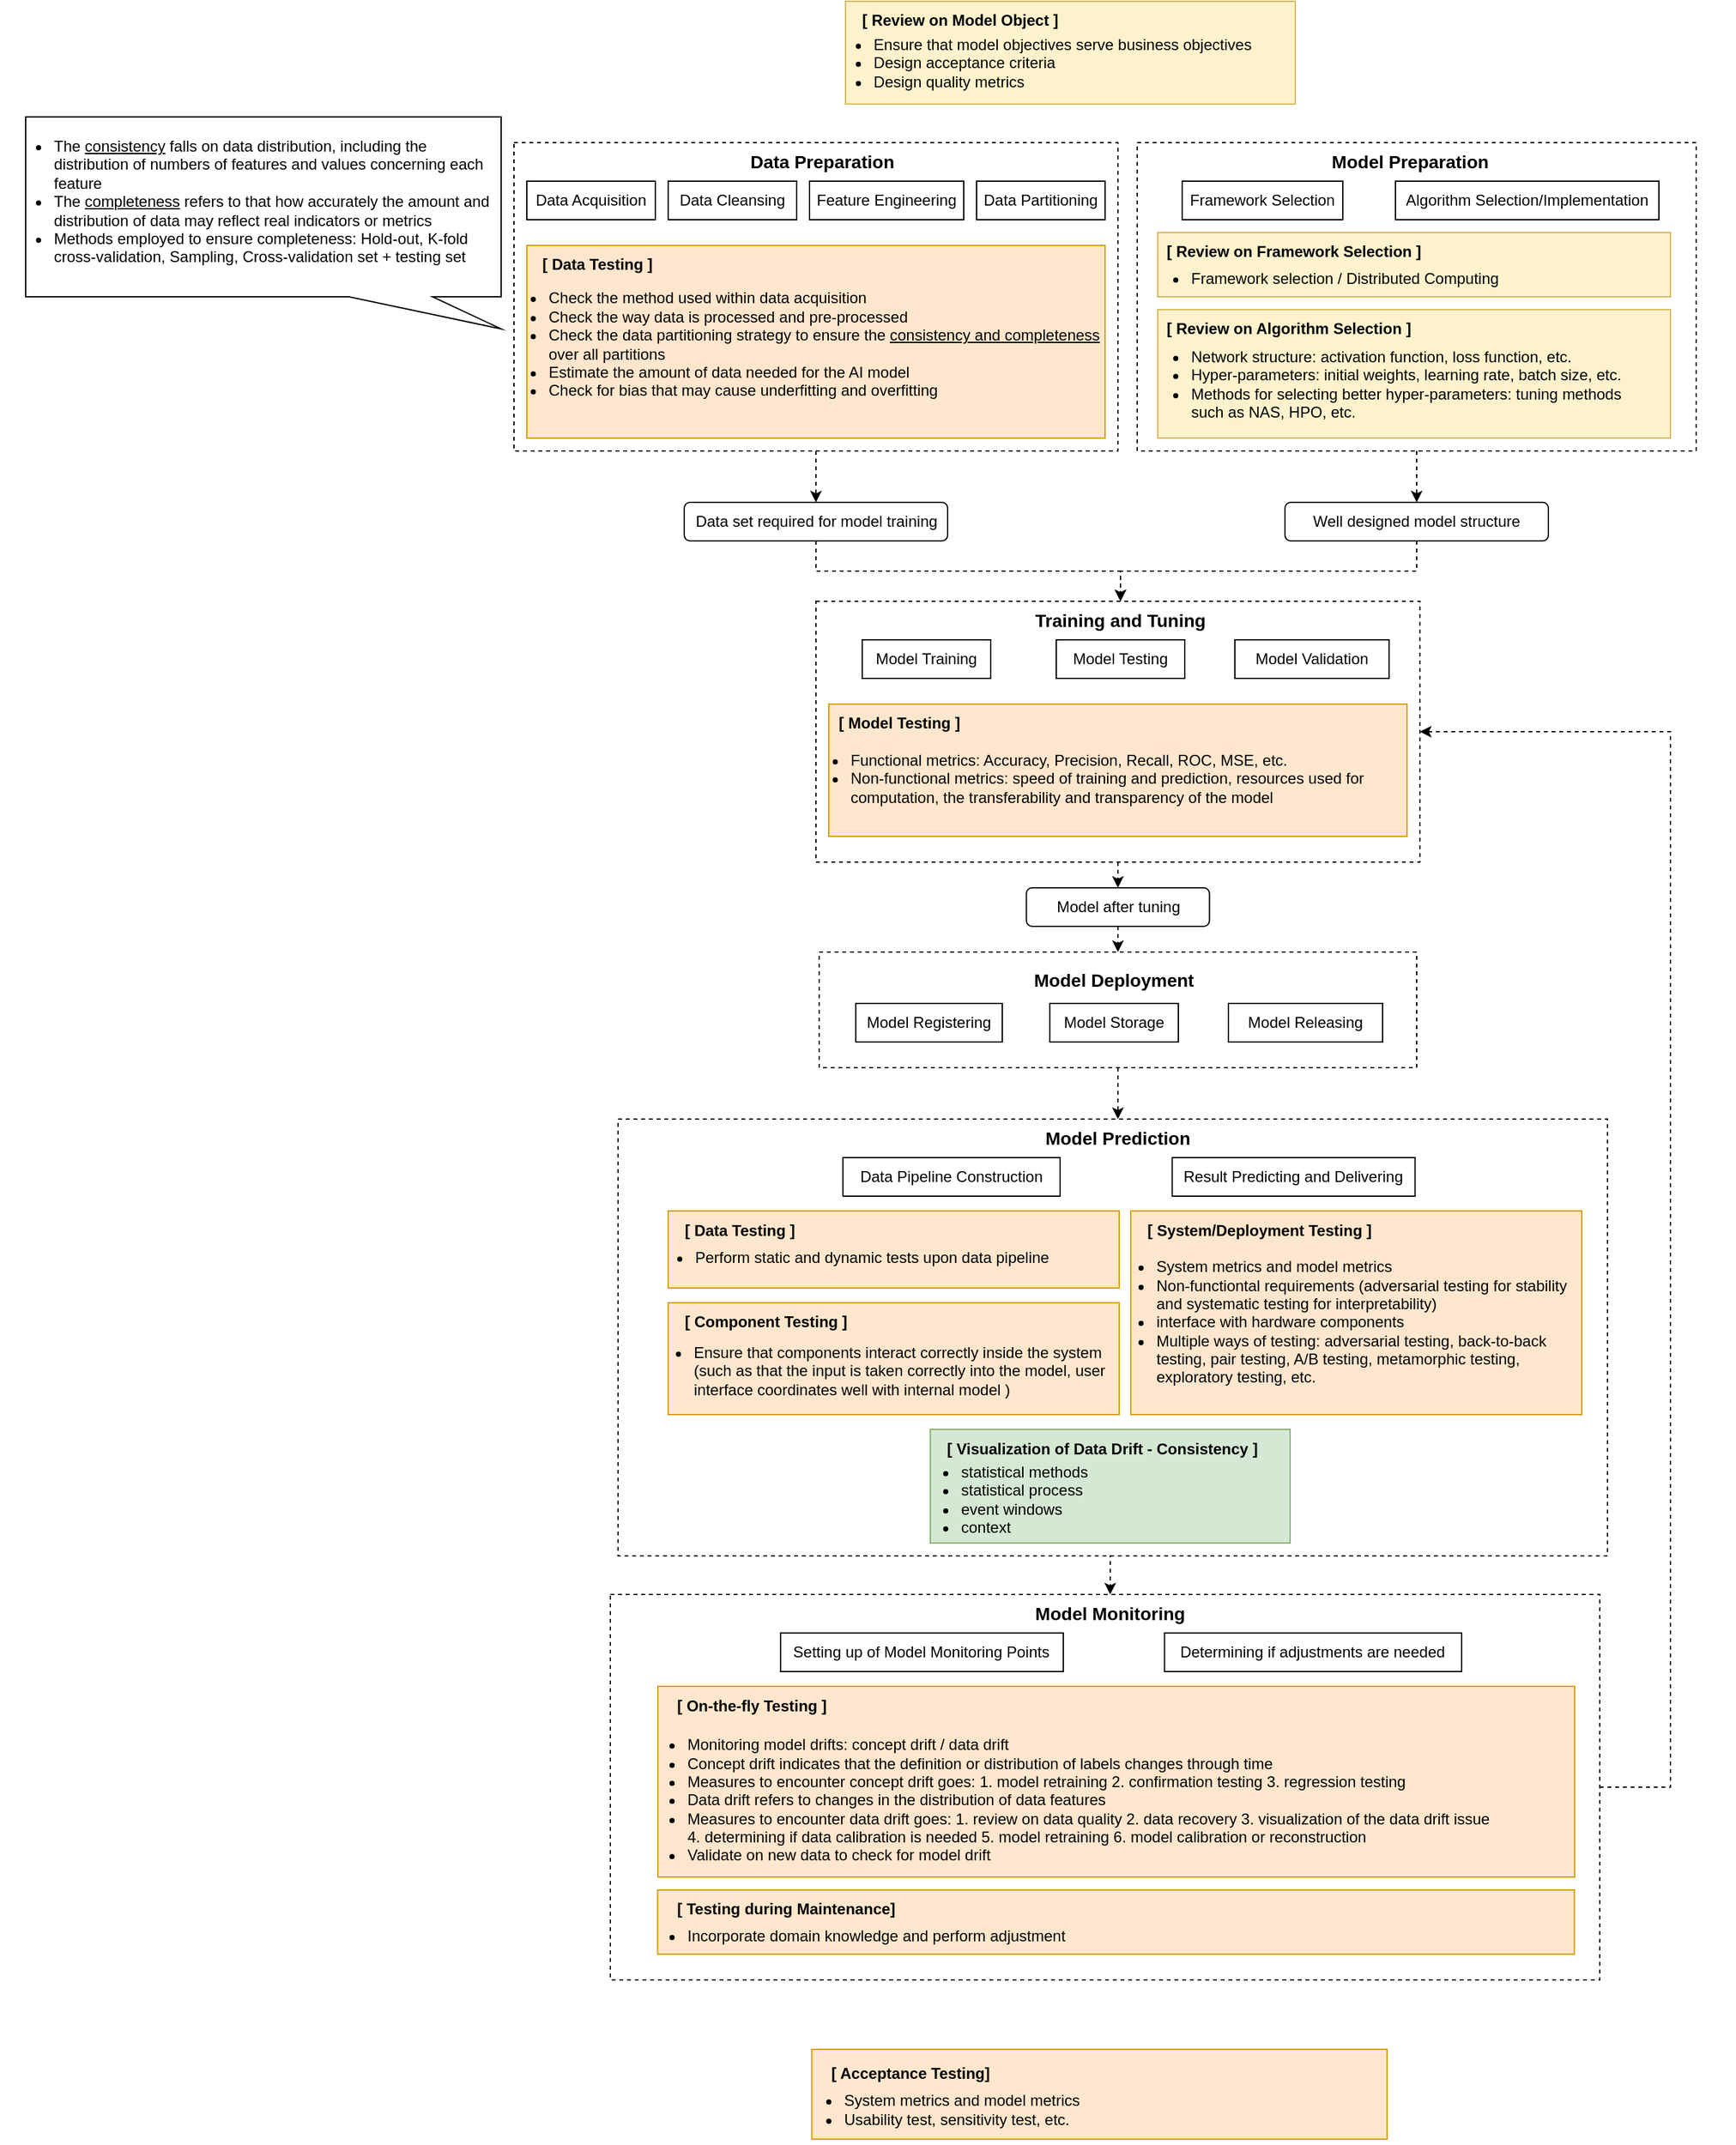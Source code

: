 <mxfile version="21.7.5" type="github">
  <diagram name="第 1 页" id="T-YpjzNNBdXZqOawI-ND">
    <mxGraphModel dx="2034" dy="815" grid="1" gridSize="10" guides="1" tooltips="1" connect="1" arrows="1" fold="1" page="1" pageScale="1" pageWidth="827" pageHeight="1169" math="0" shadow="0">
      <root>
        <mxCell id="0" />
        <mxCell id="1" parent="0" />
        <mxCell id="1vdsH9jNWgMkFRjSjvrM-1" value="" style="rounded=0;whiteSpace=wrap;html=1;fillColor=#fff2cc;strokeColor=#d6b656;" vertex="1" parent="1">
          <mxGeometry x="498" y="130" width="350" height="80" as="geometry" />
        </mxCell>
        <mxCell id="1vdsH9jNWgMkFRjSjvrM-2" value="[ Review on Model Object ]&amp;nbsp;" style="text;html=1;strokeColor=none;fillColor=none;align=center;verticalAlign=middle;whiteSpace=wrap;rounded=0;fontStyle=1" vertex="1" parent="1">
          <mxGeometry x="484" y="130" width="210" height="30" as="geometry" />
        </mxCell>
        <mxCell id="1vdsH9jNWgMkFRjSjvrM-3" value="&lt;ul&gt;&lt;li&gt;&lt;span style=&quot;background-color: initial;&quot;&gt;Ensure that model objectives serve business objectives&lt;/span&gt;&lt;br&gt;&lt;/li&gt;&lt;li style=&quot;text-align: left;&quot;&gt;Design acceptance criteria&lt;br&gt;&lt;/li&gt;&lt;li style=&quot;text-align: left;&quot;&gt;Design quality metrics&lt;/li&gt;&lt;/ul&gt;" style="text;html=1;strokeColor=none;fillColor=none;align=center;verticalAlign=middle;whiteSpace=wrap;rounded=0;" vertex="1" parent="1">
          <mxGeometry x="444" y="163" width="406" height="30" as="geometry" />
        </mxCell>
        <mxCell id="1vdsH9jNWgMkFRjSjvrM-39" style="edgeStyle=orthogonalEdgeStyle;rounded=0;orthogonalLoop=1;jettySize=auto;html=1;exitX=0.5;exitY=1;exitDx=0;exitDy=0;entryX=0.5;entryY=0;entryDx=0;entryDy=0;dashed=1;" edge="1" parent="1" source="1vdsH9jNWgMkFRjSjvrM-4" target="1vdsH9jNWgMkFRjSjvrM-37">
          <mxGeometry relative="1" as="geometry" />
        </mxCell>
        <mxCell id="1vdsH9jNWgMkFRjSjvrM-4" value="" style="rounded=0;whiteSpace=wrap;html=1;fillColor=none;dashed=1;" vertex="1" parent="1">
          <mxGeometry x="240" y="240" width="470" height="240" as="geometry" />
        </mxCell>
        <mxCell id="1vdsH9jNWgMkFRjSjvrM-5" value="Data Preparation" style="text;html=1;strokeColor=none;fillColor=none;align=center;verticalAlign=middle;whiteSpace=wrap;rounded=0;fontStyle=1;fontSize=14;" vertex="1" parent="1">
          <mxGeometry x="420" y="240" width="120" height="30" as="geometry" />
        </mxCell>
        <mxCell id="1vdsH9jNWgMkFRjSjvrM-6" value="Data Acquisition" style="rounded=0;whiteSpace=wrap;html=1;" vertex="1" parent="1">
          <mxGeometry x="250" y="270" width="100" height="30" as="geometry" />
        </mxCell>
        <mxCell id="1vdsH9jNWgMkFRjSjvrM-7" value="Data Cleansing" style="rounded=0;whiteSpace=wrap;html=1;" vertex="1" parent="1">
          <mxGeometry x="360" y="270" width="100" height="30" as="geometry" />
        </mxCell>
        <mxCell id="1vdsH9jNWgMkFRjSjvrM-8" value="Feature Engineering" style="rounded=0;whiteSpace=wrap;html=1;" vertex="1" parent="1">
          <mxGeometry x="470" y="270" width="120" height="30" as="geometry" />
        </mxCell>
        <mxCell id="1vdsH9jNWgMkFRjSjvrM-9" value="Data Partitioning" style="rounded=0;whiteSpace=wrap;html=1;" vertex="1" parent="1">
          <mxGeometry x="600" y="270" width="100" height="30" as="geometry" />
        </mxCell>
        <mxCell id="1vdsH9jNWgMkFRjSjvrM-11" value="" style="rounded=0;whiteSpace=wrap;html=1;fillColor=#ffe6cc;strokeColor=#d79b00;" vertex="1" parent="1">
          <mxGeometry x="250" y="320" width="450" height="150" as="geometry" />
        </mxCell>
        <mxCell id="1vdsH9jNWgMkFRjSjvrM-10" value="&lt;ul&gt;&lt;li&gt;Check the method used within data acquisition&lt;br&gt;&lt;/li&gt;&lt;li style=&quot;&quot;&gt;Check the way data is processed and pre-processed&lt;/li&gt;&lt;li style=&quot;&quot;&gt;Check the data partitioning strategy to ensure the &lt;u style=&quot;&quot;&gt;consistency and completeness&lt;/u&gt; over all partitions&lt;/li&gt;&lt;li style=&quot;&quot;&gt;Estimate the amount of data needed for the AI model&lt;/li&gt;&lt;li style=&quot;&quot;&gt;Check for bias that may cause underfitting and overfitting&lt;/li&gt;&lt;/ul&gt;" style="text;html=1;strokeColor=none;fillColor=none;align=left;verticalAlign=middle;whiteSpace=wrap;rounded=0;" vertex="1" parent="1">
          <mxGeometry x="225" y="332" width="480" height="130" as="geometry" />
        </mxCell>
        <mxCell id="1vdsH9jNWgMkFRjSjvrM-12" value="[ Data Testing ]" style="text;html=1;strokeColor=none;fillColor=none;align=center;verticalAlign=middle;whiteSpace=wrap;rounded=0;fontStyle=1" vertex="1" parent="1">
          <mxGeometry x="230" y="320" width="150" height="30" as="geometry" />
        </mxCell>
        <mxCell id="1vdsH9jNWgMkFRjSjvrM-13" value="" style="shape=callout;whiteSpace=wrap;html=1;perimeter=calloutPerimeter;position2=1;base=65;size=25;position=0.68;" vertex="1" parent="1">
          <mxGeometry x="-140" y="220" width="370" height="165" as="geometry" />
        </mxCell>
        <mxCell id="1vdsH9jNWgMkFRjSjvrM-16" value="&lt;ul&gt;&lt;li&gt;The &lt;u&gt;consistency&lt;/u&gt; falls on data distribution, including the distribution of numbers of features and values concerning each feature&lt;/li&gt;&lt;li&gt;The &lt;u&gt;completeness&lt;/u&gt; refers to that how accurately the amount and distribution of data may reflect real indicators or metrics&lt;/li&gt;&lt;li&gt;Methods employed to ensure completeness: Hold-out, K-fold cross-validation, Sampling, Cross-validation set + testing set&lt;/li&gt;&lt;/ul&gt;" style="text;html=1;strokeColor=none;fillColor=none;align=left;verticalAlign=top;whiteSpace=wrap;rounded=0;" vertex="1" parent="1">
          <mxGeometry x="-160" y="217" width="385" height="133" as="geometry" />
        </mxCell>
        <mxCell id="1vdsH9jNWgMkFRjSjvrM-40" style="edgeStyle=orthogonalEdgeStyle;rounded=0;orthogonalLoop=1;jettySize=auto;html=1;exitX=0.5;exitY=1;exitDx=0;exitDy=0;entryX=0.5;entryY=0;entryDx=0;entryDy=0;dashed=1;" edge="1" parent="1" source="1vdsH9jNWgMkFRjSjvrM-18" target="1vdsH9jNWgMkFRjSjvrM-38">
          <mxGeometry relative="1" as="geometry" />
        </mxCell>
        <mxCell id="1vdsH9jNWgMkFRjSjvrM-18" value="" style="rounded=0;whiteSpace=wrap;html=1;fillColor=none;dashed=1;" vertex="1" parent="1">
          <mxGeometry x="725" y="240" width="435" height="240" as="geometry" />
        </mxCell>
        <mxCell id="1vdsH9jNWgMkFRjSjvrM-19" value="Model Preparation" style="text;html=1;strokeColor=none;fillColor=none;align=center;verticalAlign=middle;whiteSpace=wrap;rounded=0;fontStyle=1;fontSize=14;" vertex="1" parent="1">
          <mxGeometry x="870" y="240" width="135" height="30" as="geometry" />
        </mxCell>
        <mxCell id="1vdsH9jNWgMkFRjSjvrM-20" value="Framework Selection" style="rounded=0;whiteSpace=wrap;html=1;" vertex="1" parent="1">
          <mxGeometry x="760" y="270" width="125" height="30" as="geometry" />
        </mxCell>
        <mxCell id="1vdsH9jNWgMkFRjSjvrM-22" value="Algorithm Selection/Implementation" style="rounded=0;whiteSpace=wrap;html=1;" vertex="1" parent="1">
          <mxGeometry x="926" y="270" width="205" height="30" as="geometry" />
        </mxCell>
        <mxCell id="1vdsH9jNWgMkFRjSjvrM-28" value="" style="rounded=0;whiteSpace=wrap;html=1;fillColor=#fff2cc;strokeColor=#d6b656;" vertex="1" parent="1">
          <mxGeometry x="741" y="310" width="399" height="50" as="geometry" />
        </mxCell>
        <mxCell id="1vdsH9jNWgMkFRjSjvrM-29" value="[ Review on Framework Selection ]&amp;nbsp;" style="text;html=1;strokeColor=none;fillColor=none;align=left;verticalAlign=middle;whiteSpace=wrap;rounded=0;fontStyle=1" vertex="1" parent="1">
          <mxGeometry x="746" y="310" width="210" height="30" as="geometry" />
        </mxCell>
        <mxCell id="1vdsH9jNWgMkFRjSjvrM-30" value="&lt;ul&gt;&lt;li&gt;Framework selection / Distributed Computing&lt;/li&gt;&lt;/ul&gt;" style="text;html=1;strokeColor=none;fillColor=none;align=left;verticalAlign=middle;whiteSpace=wrap;rounded=0;" vertex="1" parent="1">
          <mxGeometry x="725" y="331" width="406" height="30" as="geometry" />
        </mxCell>
        <mxCell id="1vdsH9jNWgMkFRjSjvrM-33" value="" style="rounded=0;whiteSpace=wrap;html=1;fillColor=#fff2cc;strokeColor=#d6b656;" vertex="1" parent="1">
          <mxGeometry x="741" y="370" width="399" height="100" as="geometry" />
        </mxCell>
        <mxCell id="1vdsH9jNWgMkFRjSjvrM-34" value="[ Review on Algorithm Selection ]&amp;nbsp;" style="text;html=1;strokeColor=none;fillColor=none;align=left;verticalAlign=middle;whiteSpace=wrap;rounded=0;fontStyle=1" vertex="1" parent="1">
          <mxGeometry x="746" y="370" width="210" height="30" as="geometry" />
        </mxCell>
        <mxCell id="1vdsH9jNWgMkFRjSjvrM-36" value="&lt;ul&gt;&lt;li&gt;Network structure: activation function, loss function, etc.&lt;/li&gt;&lt;li&gt;Hyper-parameters: initial weights, learning rate, batch size, etc.&lt;/li&gt;&lt;li&gt;Methods for selecting better hyper-parameters: tuning methods such as NAS, HPO, etc.&lt;/li&gt;&lt;/ul&gt;" style="text;html=1;strokeColor=none;fillColor=none;align=left;verticalAlign=middle;whiteSpace=wrap;rounded=0;" vertex="1" parent="1">
          <mxGeometry x="725" y="385" width="405" height="85" as="geometry" />
        </mxCell>
        <mxCell id="1vdsH9jNWgMkFRjSjvrM-51" style="edgeStyle=orthogonalEdgeStyle;rounded=0;orthogonalLoop=1;jettySize=auto;html=1;exitX=0.5;exitY=1;exitDx=0;exitDy=0;entryX=0.5;entryY=0;entryDx=0;entryDy=0;dashed=1;" edge="1" parent="1" source="1vdsH9jNWgMkFRjSjvrM-37" target="1vdsH9jNWgMkFRjSjvrM-43">
          <mxGeometry relative="1" as="geometry" />
        </mxCell>
        <mxCell id="1vdsH9jNWgMkFRjSjvrM-37" value="Data set required for model training" style="rounded=1;whiteSpace=wrap;html=1;fillColor=none;" vertex="1" parent="1">
          <mxGeometry x="372.5" y="520" width="205" height="30" as="geometry" />
        </mxCell>
        <mxCell id="1vdsH9jNWgMkFRjSjvrM-52" style="edgeStyle=orthogonalEdgeStyle;rounded=0;orthogonalLoop=1;jettySize=auto;html=1;exitX=0.5;exitY=1;exitDx=0;exitDy=0;entryX=0.5;entryY=0;entryDx=0;entryDy=0;dashed=1;" edge="1" parent="1" source="1vdsH9jNWgMkFRjSjvrM-38" target="1vdsH9jNWgMkFRjSjvrM-43">
          <mxGeometry relative="1" as="geometry" />
        </mxCell>
        <mxCell id="1vdsH9jNWgMkFRjSjvrM-38" value="Well designed model structure" style="rounded=1;whiteSpace=wrap;html=1;fillColor=none;" vertex="1" parent="1">
          <mxGeometry x="840" y="520" width="205" height="30" as="geometry" />
        </mxCell>
        <mxCell id="1vdsH9jNWgMkFRjSjvrM-41" style="edgeStyle=orthogonalEdgeStyle;rounded=0;orthogonalLoop=1;jettySize=auto;html=1;exitX=0.5;exitY=1;exitDx=0;exitDy=0;entryX=0.5;entryY=0;entryDx=0;entryDy=0;dashed=1;" edge="1" parent="1" source="1vdsH9jNWgMkFRjSjvrM-42" target="1vdsH9jNWgMkFRjSjvrM-53">
          <mxGeometry relative="1" as="geometry">
            <mxPoint x="710" y="877" as="targetPoint" />
          </mxGeometry>
        </mxCell>
        <mxCell id="1vdsH9jNWgMkFRjSjvrM-42" value="" style="rounded=0;whiteSpace=wrap;html=1;fillColor=none;dashed=1;" vertex="1" parent="1">
          <mxGeometry x="475" y="597" width="470" height="203" as="geometry" />
        </mxCell>
        <mxCell id="1vdsH9jNWgMkFRjSjvrM-43" value="Training and Tuning" style="text;html=1;strokeColor=none;fillColor=none;align=center;verticalAlign=middle;whiteSpace=wrap;rounded=0;fontStyle=1;fontSize=14;" vertex="1" parent="1">
          <mxGeometry x="635" y="597" width="154" height="30" as="geometry" />
        </mxCell>
        <mxCell id="1vdsH9jNWgMkFRjSjvrM-44" value="Model Training" style="rounded=0;whiteSpace=wrap;html=1;" vertex="1" parent="1">
          <mxGeometry x="511" y="627" width="100" height="30" as="geometry" />
        </mxCell>
        <mxCell id="1vdsH9jNWgMkFRjSjvrM-45" value="Model Testing" style="rounded=0;whiteSpace=wrap;html=1;" vertex="1" parent="1">
          <mxGeometry x="662" y="627" width="100" height="30" as="geometry" />
        </mxCell>
        <mxCell id="1vdsH9jNWgMkFRjSjvrM-46" value="Model Validation" style="rounded=0;whiteSpace=wrap;html=1;" vertex="1" parent="1">
          <mxGeometry x="801" y="627" width="120" height="30" as="geometry" />
        </mxCell>
        <mxCell id="1vdsH9jNWgMkFRjSjvrM-48" value="" style="rounded=0;whiteSpace=wrap;html=1;fillColor=#ffe6cc;strokeColor=#d79b00;" vertex="1" parent="1">
          <mxGeometry x="485" y="677" width="450" height="103" as="geometry" />
        </mxCell>
        <mxCell id="1vdsH9jNWgMkFRjSjvrM-49" value="&lt;ul&gt;&lt;li&gt;Functional metrics: Accuracy, Precision, Recall, ROC, MSE, etc.&lt;/li&gt;&lt;li&gt;Non-functional metrics: speed of training and prediction, resources used for computation, the transferability and&amp;nbsp;transparency of the model&lt;/li&gt;&lt;/ul&gt;" style="text;html=1;strokeColor=none;fillColor=none;align=left;verticalAlign=middle;whiteSpace=wrap;rounded=0;" vertex="1" parent="1">
          <mxGeometry x="460" y="689" width="480" height="91" as="geometry" />
        </mxCell>
        <mxCell id="1vdsH9jNWgMkFRjSjvrM-50" value="[ Model Testing ]" style="text;html=1;strokeColor=none;fillColor=none;align=center;verticalAlign=middle;whiteSpace=wrap;rounded=0;fontStyle=1" vertex="1" parent="1">
          <mxGeometry x="465" y="677" width="150" height="30" as="geometry" />
        </mxCell>
        <mxCell id="1vdsH9jNWgMkFRjSjvrM-62" style="edgeStyle=orthogonalEdgeStyle;rounded=0;orthogonalLoop=1;jettySize=auto;html=1;exitX=0.5;exitY=1;exitDx=0;exitDy=0;entryX=0.5;entryY=0;entryDx=0;entryDy=0;dashed=1;" edge="1" parent="1" source="1vdsH9jNWgMkFRjSjvrM-53" target="1vdsH9jNWgMkFRjSjvrM-54">
          <mxGeometry relative="1" as="geometry" />
        </mxCell>
        <mxCell id="1vdsH9jNWgMkFRjSjvrM-53" value="Model after tuning" style="rounded=1;whiteSpace=wrap;html=1;fillColor=none;" vertex="1" parent="1">
          <mxGeometry x="638.75" y="820" width="142.5" height="30" as="geometry" />
        </mxCell>
        <mxCell id="1vdsH9jNWgMkFRjSjvrM-77" style="edgeStyle=orthogonalEdgeStyle;rounded=0;orthogonalLoop=1;jettySize=auto;html=1;exitX=0.5;exitY=1;exitDx=0;exitDy=0;entryX=0.5;entryY=0;entryDx=0;entryDy=0;dashed=1;" edge="1" parent="1" source="1vdsH9jNWgMkFRjSjvrM-54" target="1vdsH9jNWgMkFRjSjvrM-64">
          <mxGeometry relative="1" as="geometry" />
        </mxCell>
        <mxCell id="1vdsH9jNWgMkFRjSjvrM-54" value="" style="rounded=0;whiteSpace=wrap;html=1;fillColor=none;dashed=1;" vertex="1" parent="1">
          <mxGeometry x="477.5" y="870" width="465" height="90" as="geometry" />
        </mxCell>
        <mxCell id="1vdsH9jNWgMkFRjSjvrM-55" value="Model Deployment" style="text;html=1;strokeColor=none;fillColor=none;align=center;verticalAlign=middle;whiteSpace=wrap;rounded=0;fontStyle=1;fontSize=14;" vertex="1" parent="1">
          <mxGeometry x="630" y="877" width="154" height="30" as="geometry" />
        </mxCell>
        <mxCell id="1vdsH9jNWgMkFRjSjvrM-56" value="Model Registering" style="rounded=0;whiteSpace=wrap;html=1;" vertex="1" parent="1">
          <mxGeometry x="506" y="910" width="114" height="30" as="geometry" />
        </mxCell>
        <mxCell id="1vdsH9jNWgMkFRjSjvrM-57" value="Model Storage" style="rounded=0;whiteSpace=wrap;html=1;" vertex="1" parent="1">
          <mxGeometry x="657" y="910" width="100" height="30" as="geometry" />
        </mxCell>
        <mxCell id="1vdsH9jNWgMkFRjSjvrM-58" value="Model Releasing" style="rounded=0;whiteSpace=wrap;html=1;" vertex="1" parent="1">
          <mxGeometry x="796" y="910" width="120" height="30" as="geometry" />
        </mxCell>
        <mxCell id="1vdsH9jNWgMkFRjSjvrM-97" style="edgeStyle=orthogonalEdgeStyle;rounded=0;orthogonalLoop=1;jettySize=auto;html=1;exitX=0.5;exitY=1;exitDx=0;exitDy=0;entryX=0.5;entryY=0;entryDx=0;entryDy=0;dashed=1;" edge="1" parent="1" source="1vdsH9jNWgMkFRjSjvrM-63" target="1vdsH9jNWgMkFRjSjvrM-82">
          <mxGeometry relative="1" as="geometry" />
        </mxCell>
        <mxCell id="1vdsH9jNWgMkFRjSjvrM-63" value="" style="rounded=0;whiteSpace=wrap;html=1;fillColor=none;dashed=1;" vertex="1" parent="1">
          <mxGeometry x="321" y="1000" width="770" height="340" as="geometry" />
        </mxCell>
        <mxCell id="1vdsH9jNWgMkFRjSjvrM-64" value="Model Prediction" style="text;html=1;strokeColor=none;fillColor=none;align=center;verticalAlign=middle;whiteSpace=wrap;rounded=0;fontStyle=1;fontSize=14;" vertex="1" parent="1">
          <mxGeometry x="633" y="1000" width="154" height="30" as="geometry" />
        </mxCell>
        <mxCell id="1vdsH9jNWgMkFRjSjvrM-65" value="Data Pipeline Construction" style="rounded=0;whiteSpace=wrap;html=1;" vertex="1" parent="1">
          <mxGeometry x="496" y="1030" width="169" height="30" as="geometry" />
        </mxCell>
        <mxCell id="1vdsH9jNWgMkFRjSjvrM-67" value="Result Predicting and Delivering" style="rounded=0;whiteSpace=wrap;html=1;" vertex="1" parent="1">
          <mxGeometry x="752.25" y="1030" width="189" height="30" as="geometry" />
        </mxCell>
        <mxCell id="1vdsH9jNWgMkFRjSjvrM-68" value="" style="rounded=0;whiteSpace=wrap;html=1;fillColor=#ffe6cc;strokeColor=#d79b00;" vertex="1" parent="1">
          <mxGeometry x="360" y="1071.5" width="351" height="60" as="geometry" />
        </mxCell>
        <mxCell id="1vdsH9jNWgMkFRjSjvrM-69" value="&lt;ul&gt;&lt;li&gt;Perform static and dynamic tests upon data pipeline&lt;/li&gt;&lt;/ul&gt;" style="text;html=1;strokeColor=none;fillColor=none;align=left;verticalAlign=middle;whiteSpace=wrap;rounded=0;" vertex="1" parent="1">
          <mxGeometry x="339" y="1083.5" width="420" height="48" as="geometry" />
        </mxCell>
        <mxCell id="1vdsH9jNWgMkFRjSjvrM-70" value="[ Data Testing ]" style="text;html=1;strokeColor=none;fillColor=none;align=left;verticalAlign=middle;whiteSpace=wrap;rounded=0;fontStyle=1" vertex="1" parent="1">
          <mxGeometry x="371" y="1071.5" width="150" height="30" as="geometry" />
        </mxCell>
        <mxCell id="1vdsH9jNWgMkFRjSjvrM-71" value="" style="rounded=0;whiteSpace=wrap;html=1;fillColor=#ffe6cc;strokeColor=#d79b00;" vertex="1" parent="1">
          <mxGeometry x="360" y="1143" width="351" height="87" as="geometry" />
        </mxCell>
        <mxCell id="1vdsH9jNWgMkFRjSjvrM-72" value="&lt;ul&gt;&lt;li&gt;Ensure that components interact correctly inside the system (such as that the input is taken correctly into the model, user interface coordinates well with internal model )&lt;/li&gt;&lt;/ul&gt;" style="text;html=1;strokeColor=none;fillColor=none;align=left;verticalAlign=middle;whiteSpace=wrap;rounded=0;" vertex="1" parent="1">
          <mxGeometry x="338" y="1153" width="380" height="85" as="geometry" />
        </mxCell>
        <mxCell id="1vdsH9jNWgMkFRjSjvrM-73" value="[ Component Testing ]" style="text;html=1;strokeColor=none;fillColor=none;align=left;verticalAlign=middle;whiteSpace=wrap;rounded=0;fontStyle=1" vertex="1" parent="1">
          <mxGeometry x="371" y="1143" width="150" height="30" as="geometry" />
        </mxCell>
        <mxCell id="1vdsH9jNWgMkFRjSjvrM-74" value="" style="rounded=0;whiteSpace=wrap;html=1;fillColor=#ffe6cc;strokeColor=#d79b00;" vertex="1" parent="1">
          <mxGeometry x="720" y="1071.5" width="351" height="158.5" as="geometry" />
        </mxCell>
        <mxCell id="1vdsH9jNWgMkFRjSjvrM-75" value="&lt;ul&gt;&lt;li&gt;System metrics and model metrics&lt;/li&gt;&lt;li&gt;Non-functiontal requirements (adversarial testing for stability and systematic testing for interpretability)&lt;/li&gt;&lt;li&gt;interface with hardware components&lt;/li&gt;&lt;li&gt;Multiple ways of testing: adversarial testing, back-to-back testing, pair testing, A/B testing, metamorphic testing, exploratory testing, etc.&lt;/li&gt;&lt;/ul&gt;" style="text;html=1;strokeColor=none;fillColor=none;align=left;verticalAlign=middle;whiteSpace=wrap;rounded=0;" vertex="1" parent="1">
          <mxGeometry x="698" y="1088.5" width="380" height="138.5" as="geometry" />
        </mxCell>
        <mxCell id="1vdsH9jNWgMkFRjSjvrM-76" value="[ System/Deployment Testing ]" style="text;html=1;strokeColor=none;fillColor=none;align=left;verticalAlign=middle;whiteSpace=wrap;rounded=0;fontStyle=1" vertex="1" parent="1">
          <mxGeometry x="731" y="1071.5" width="200" height="30" as="geometry" />
        </mxCell>
        <mxCell id="1vdsH9jNWgMkFRjSjvrM-78" value="" style="rounded=0;whiteSpace=wrap;html=1;fillColor=#d5e8d4;strokeColor=#82b366;" vertex="1" parent="1">
          <mxGeometry x="564" y="1241.5" width="280" height="88.5" as="geometry" />
        </mxCell>
        <mxCell id="1vdsH9jNWgMkFRjSjvrM-79" value="[ Visualization of Data Drift - Consistency ]" style="text;html=1;strokeColor=none;fillColor=none;align=left;verticalAlign=middle;whiteSpace=wrap;rounded=0;fontStyle=1" vertex="1" parent="1">
          <mxGeometry x="575" y="1241.5" width="249" height="30" as="geometry" />
        </mxCell>
        <mxCell id="1vdsH9jNWgMkFRjSjvrM-80" value="&lt;ul&gt;&lt;li&gt;statistical methods&lt;br&gt;&lt;/li&gt;&lt;li&gt;statistical process&lt;br&gt;&lt;/li&gt;&lt;li&gt;event windows&lt;/li&gt;&lt;li&gt;context&lt;/li&gt;&lt;/ul&gt;" style="text;html=1;strokeColor=none;fillColor=none;align=left;verticalAlign=middle;whiteSpace=wrap;rounded=0;" vertex="1" parent="1">
          <mxGeometry x="546" y="1251.5" width="380" height="88.5" as="geometry" />
        </mxCell>
        <mxCell id="1vdsH9jNWgMkFRjSjvrM-108" style="edgeStyle=orthogonalEdgeStyle;rounded=0;orthogonalLoop=1;jettySize=auto;html=1;exitX=1;exitY=0.5;exitDx=0;exitDy=0;entryX=1;entryY=0.5;entryDx=0;entryDy=0;dashed=1;" edge="1" parent="1" source="1vdsH9jNWgMkFRjSjvrM-81" target="1vdsH9jNWgMkFRjSjvrM-42">
          <mxGeometry relative="1" as="geometry">
            <Array as="points">
              <mxPoint x="1140" y="1520" />
              <mxPoint x="1140" y="698" />
            </Array>
          </mxGeometry>
        </mxCell>
        <mxCell id="1vdsH9jNWgMkFRjSjvrM-81" value="" style="rounded=0;whiteSpace=wrap;html=1;fillColor=none;dashed=1;" vertex="1" parent="1">
          <mxGeometry x="315" y="1370" width="770" height="300" as="geometry" />
        </mxCell>
        <mxCell id="1vdsH9jNWgMkFRjSjvrM-82" value="Model Monitoring" style="text;html=1;strokeColor=none;fillColor=none;align=center;verticalAlign=middle;whiteSpace=wrap;rounded=0;fontStyle=1;fontSize=14;" vertex="1" parent="1">
          <mxGeometry x="627" y="1370" width="154" height="30" as="geometry" />
        </mxCell>
        <mxCell id="1vdsH9jNWgMkFRjSjvrM-83" value="Setting up of Model Monitoring Points" style="rounded=0;whiteSpace=wrap;html=1;" vertex="1" parent="1">
          <mxGeometry x="447.48" y="1400" width="220" height="30" as="geometry" />
        </mxCell>
        <mxCell id="1vdsH9jNWgMkFRjSjvrM-84" value="Determining if adjustments are needed" style="rounded=0;whiteSpace=wrap;html=1;" vertex="1" parent="1">
          <mxGeometry x="746.25" y="1400" width="231.23" height="30" as="geometry" />
        </mxCell>
        <mxCell id="1vdsH9jNWgMkFRjSjvrM-85" value="" style="rounded=0;whiteSpace=wrap;html=1;fillColor=#ffe6cc;strokeColor=#d79b00;" vertex="1" parent="1">
          <mxGeometry x="352" y="1441.5" width="713.48" height="148.5" as="geometry" />
        </mxCell>
        <mxCell id="1vdsH9jNWgMkFRjSjvrM-86" value="&lt;ul&gt;&lt;li&gt;Monitoring model drifts: concept drift / data drift&lt;/li&gt;&lt;li&gt;Concept drift indicates that the definition or distribution of labels changes through time&lt;/li&gt;&lt;li&gt;Measures to encounter concept drift goes: 1. model retraining 2. confirmation testing 3. regression testing&lt;/li&gt;&lt;li&gt;Data drift refers to changes in the distribution of data features&lt;/li&gt;&lt;li&gt;Measures to encounter data drift goes: 1. review on data quality 2. data recovery 3. visualization of the data drift issue&amp;nbsp; &amp;nbsp; &amp;nbsp; &amp;nbsp; &amp;nbsp; &amp;nbsp; &amp;nbsp; &amp;nbsp; &amp;nbsp; 4. determining if data calibration is needed 5. model retraining 6. model&amp;nbsp;calibration or reconstruction&lt;br&gt;&lt;/li&gt;&lt;li&gt;Validate on new data to check for model drift&lt;/li&gt;&lt;/ul&gt;" style="text;html=1;strokeColor=none;fillColor=none;align=left;verticalAlign=middle;whiteSpace=wrap;rounded=0;" vertex="1" parent="1">
          <mxGeometry x="333" y="1471.5" width="734.48" height="116.5" as="geometry" />
        </mxCell>
        <mxCell id="1vdsH9jNWgMkFRjSjvrM-87" value="[&amp;nbsp;On-the-fly Testing ]" style="text;html=1;strokeColor=none;fillColor=none;align=left;verticalAlign=middle;whiteSpace=wrap;rounded=0;fontStyle=1" vertex="1" parent="1">
          <mxGeometry x="365" y="1441.5" width="150" height="30" as="geometry" />
        </mxCell>
        <mxCell id="1vdsH9jNWgMkFRjSjvrM-98" value="" style="rounded=0;whiteSpace=wrap;html=1;fillColor=#ffe6cc;strokeColor=#d79b00;" vertex="1" parent="1">
          <mxGeometry x="351.76" y="1600" width="713.48" height="50" as="geometry" />
        </mxCell>
        <mxCell id="1vdsH9jNWgMkFRjSjvrM-99" value="&lt;ul&gt;&lt;li&gt;Incorporate&amp;nbsp;domain knowledge and perform adjustment&lt;/li&gt;&lt;/ul&gt;" style="text;html=1;strokeColor=none;fillColor=none;align=left;verticalAlign=middle;whiteSpace=wrap;rounded=0;" vertex="1" parent="1">
          <mxGeometry x="332.76" y="1626" width="734.48" height="20" as="geometry" />
        </mxCell>
        <mxCell id="1vdsH9jNWgMkFRjSjvrM-100" value="[ Testing during Maintenance]" style="text;html=1;strokeColor=none;fillColor=none;align=left;verticalAlign=middle;whiteSpace=wrap;rounded=0;fontStyle=1" vertex="1" parent="1">
          <mxGeometry x="364.76" y="1600" width="242.72" height="30" as="geometry" />
        </mxCell>
        <mxCell id="1vdsH9jNWgMkFRjSjvrM-101" value="" style="rounded=0;whiteSpace=wrap;html=1;fillColor=#ffe6cc;strokeColor=#d79b00;" vertex="1" parent="1">
          <mxGeometry x="471.74" y="1724" width="447.72" height="70" as="geometry" />
        </mxCell>
        <mxCell id="1vdsH9jNWgMkFRjSjvrM-102" value="&lt;ul&gt;&lt;li style=&quot;border-color: var(--border-color);&quot;&gt;System metrics and model metrics&lt;/li&gt;&lt;li style=&quot;border-color: var(--border-color);&quot;&gt;Usability test, sensitivity test, etc.&lt;br&gt;&lt;/li&gt;&lt;/ul&gt;" style="text;html=1;strokeColor=none;fillColor=none;align=left;verticalAlign=middle;whiteSpace=wrap;rounded=0;" vertex="1" parent="1">
          <mxGeometry x="455.26" y="1761" width="734.48" height="20" as="geometry" />
        </mxCell>
        <mxCell id="1vdsH9jNWgMkFRjSjvrM-103" value="[ Acceptance&amp;nbsp;Testing]" style="text;html=1;strokeColor=none;fillColor=none;align=left;verticalAlign=middle;whiteSpace=wrap;rounded=0;fontStyle=1" vertex="1" parent="1">
          <mxGeometry x="484.74" y="1728" width="312.74" height="30" as="geometry" />
        </mxCell>
      </root>
    </mxGraphModel>
  </diagram>
</mxfile>
